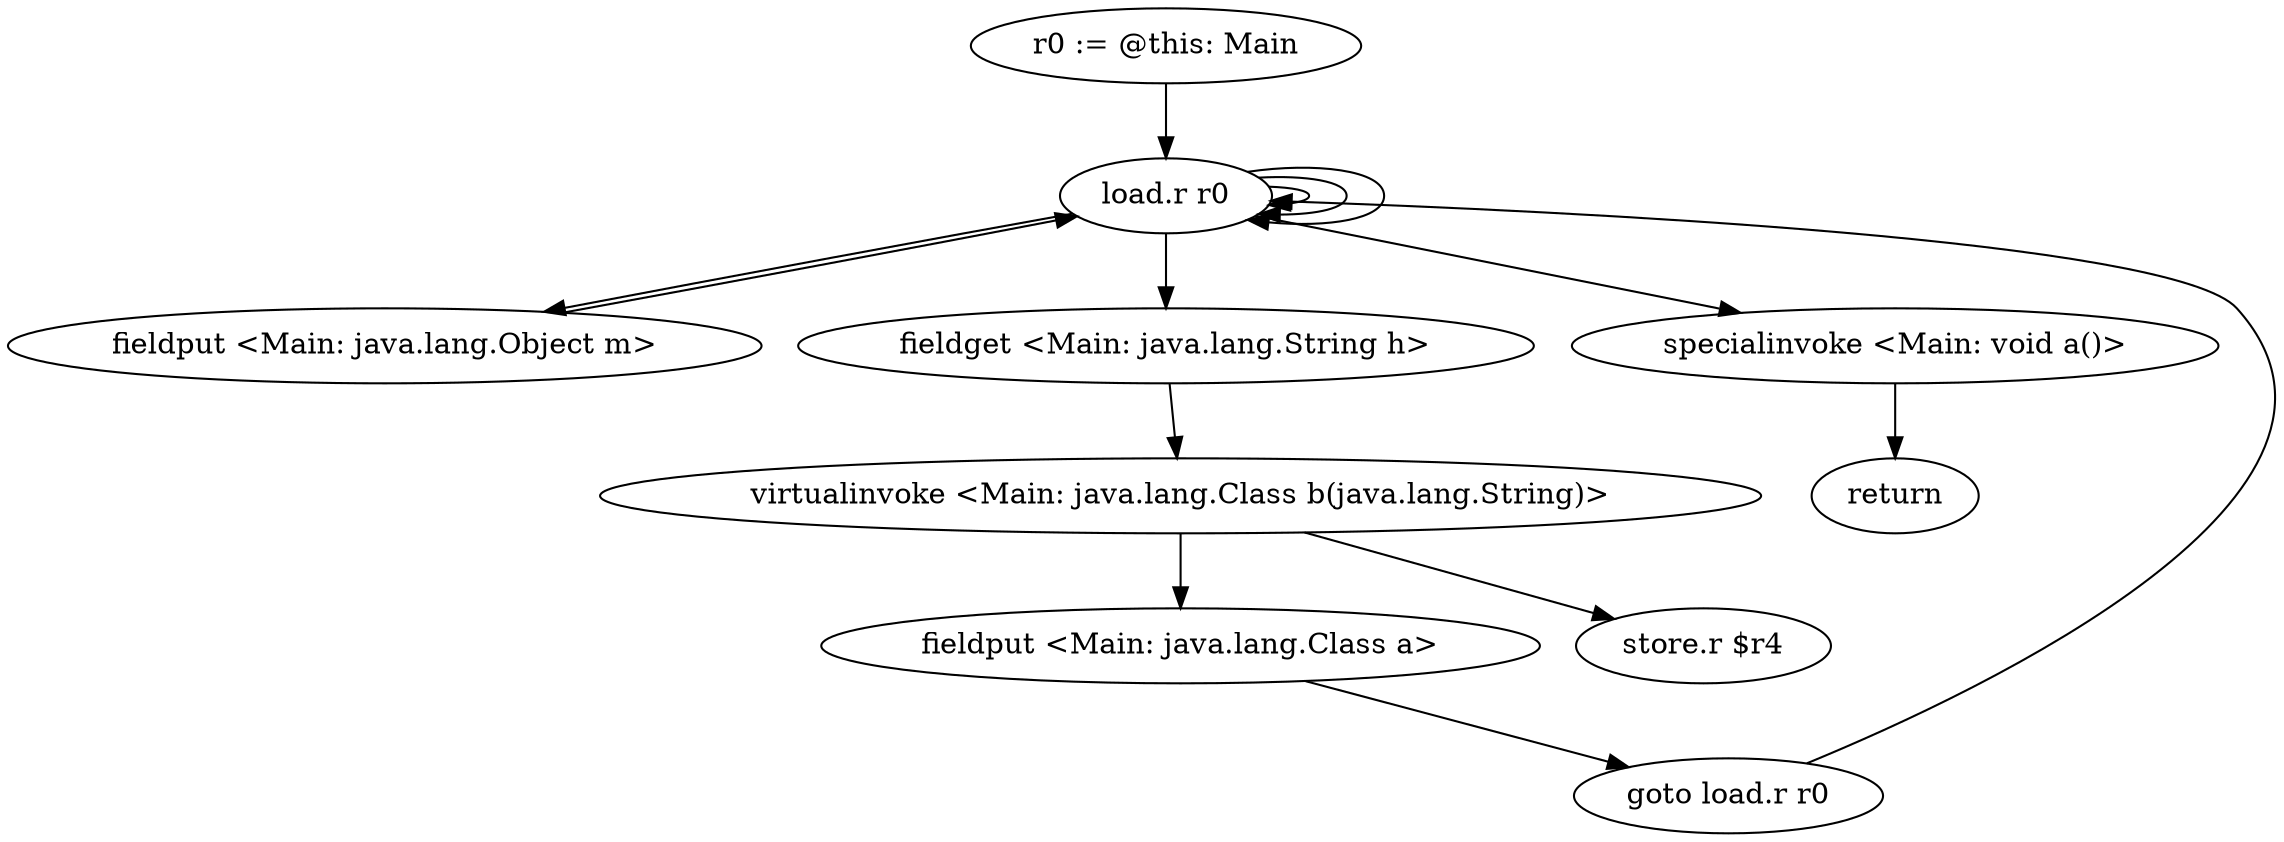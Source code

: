 digraph "" {
    "r0 := @this: Main"
    "load.r r0"
    "r0 := @this: Main"->"load.r r0";
    "load.r r0"->"load.r r0";
    "fieldput <Main: java.lang.Object m>"
    "load.r r0"->"fieldput <Main: java.lang.Object m>";
    "fieldput <Main: java.lang.Object m>"->"load.r r0";
    "load.r r0"->"load.r r0";
    "load.r r0"->"load.r r0";
    "fieldget <Main: java.lang.String h>"
    "load.r r0"->"fieldget <Main: java.lang.String h>";
    "virtualinvoke <Main: java.lang.Class b(java.lang.String)>"
    "fieldget <Main: java.lang.String h>"->"virtualinvoke <Main: java.lang.Class b(java.lang.String)>";
    "fieldput <Main: java.lang.Class a>"
    "virtualinvoke <Main: java.lang.Class b(java.lang.String)>"->"fieldput <Main: java.lang.Class a>";
    "goto load.r r0"
    "fieldput <Main: java.lang.Class a>"->"goto load.r r0";
    "goto load.r r0"->"load.r r0";
    "specialinvoke <Main: void a()>"
    "load.r r0"->"specialinvoke <Main: void a()>";
    "return"
    "specialinvoke <Main: void a()>"->"return";
    "store.r $r4"
    "virtualinvoke <Main: java.lang.Class b(java.lang.String)>"->"store.r $r4";
}
